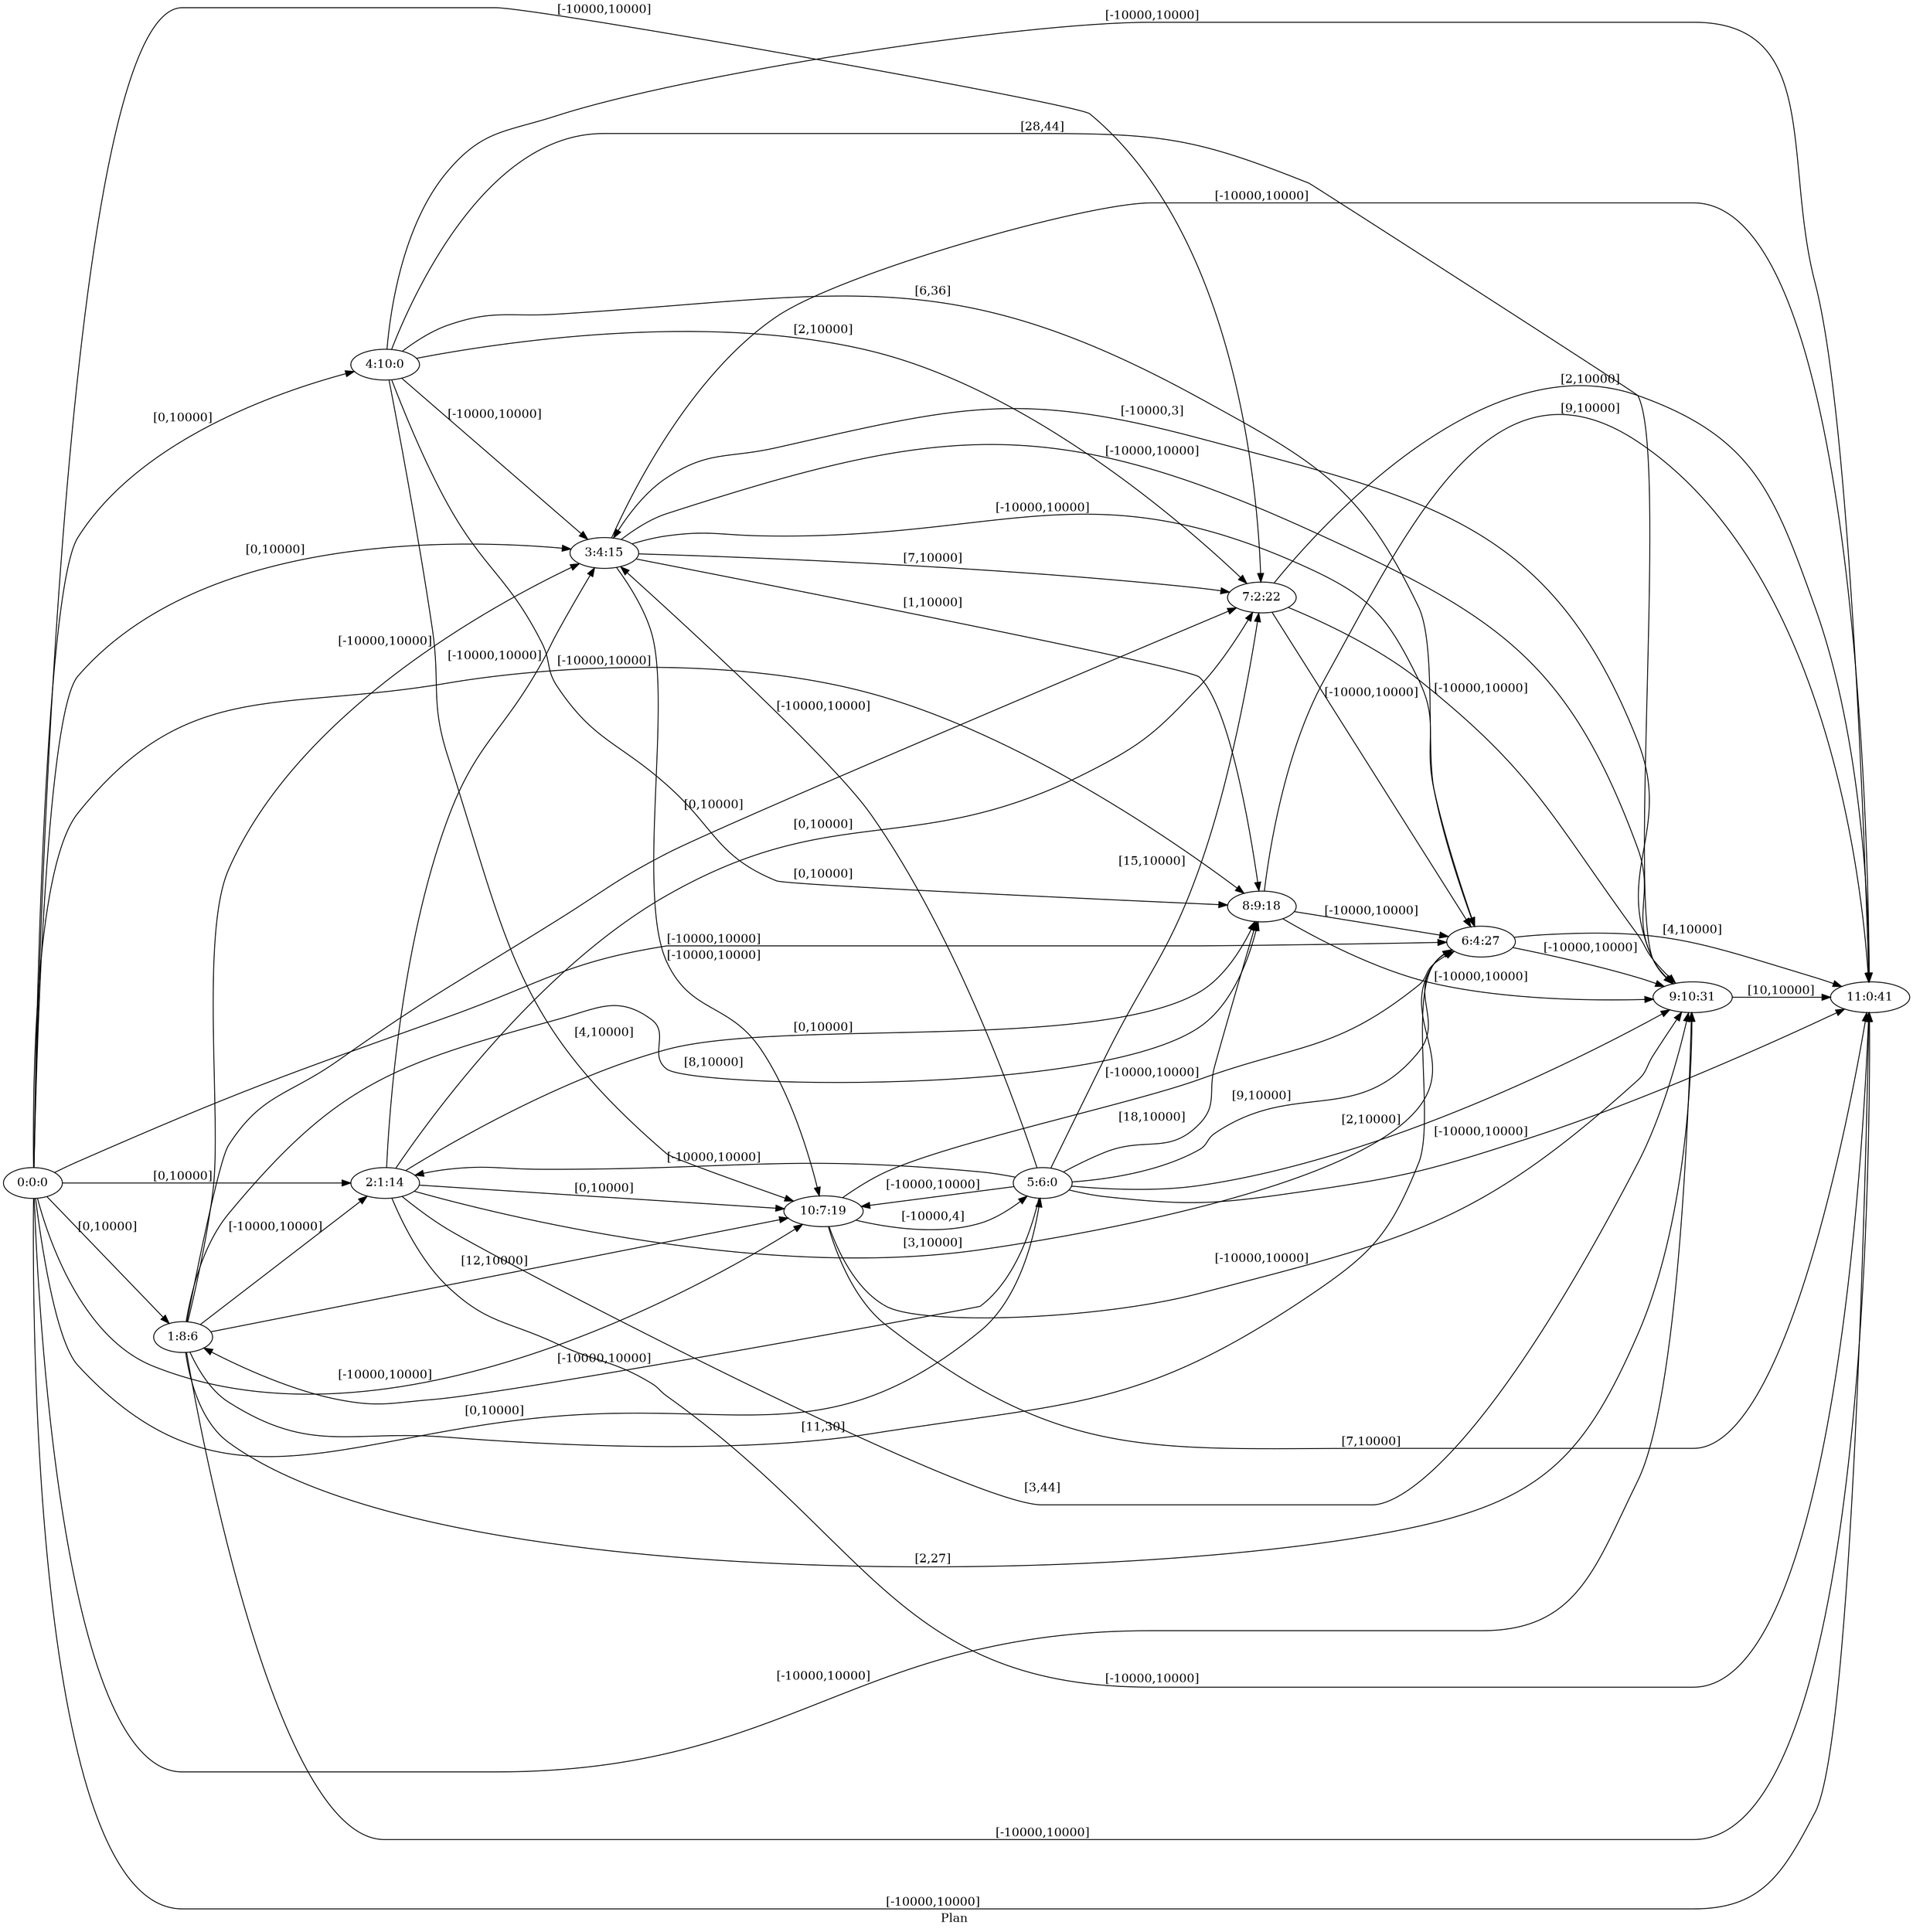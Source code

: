 digraph G {
 rankdir = LR;
 nodesep = .45; 
 size = 30;
label="Plan ";
 fldt = 0.390016;
"0:0:0"->"1:8:6"[ label = "[0,10000]"];
"0:0:0"->"2:1:14"[ label = "[0,10000]"];
"0:0:0"->"3:4:15"[ label = "[0,10000]"];
"0:0:0"->"4:10:0"[ label = "[0,10000]"];
"0:0:0"->"5:6:0"[ label = "[0,10000]"];
"0:0:0"->"6:4:27"[ label = "[-10000,10000]"];
"0:0:0"->"7:2:22"[ label = "[-10000,10000]"];
"0:0:0"->"8:9:18"[ label = "[-10000,10000]"];
"0:0:0"->"9:10:31"[ label = "[-10000,10000]"];
"0:0:0"->"10:7:19"[ label = "[-10000,10000]"];
"0:0:0"->"11:0:41"[ label = "[-10000,10000]"];
"1:8:6"->"2:1:14"[ label = "[-10000,10000]"];
"1:8:6"->"3:4:15"[ label = "[-10000,10000]"];
"1:8:6"->"6:4:27"[ label = "[11,30]"];
"1:8:6"->"7:2:22"[ label = "[0,10000]"];
"1:8:6"->"8:9:18"[ label = "[8,10000]"];
"1:8:6"->"9:10:31"[ label = "[2,27]"];
"1:8:6"->"10:7:19"[ label = "[12,10000]"];
"1:8:6"->"11:0:41"[ label = "[-10000,10000]"];
"2:1:14"->"3:4:15"[ label = "[-10000,10000]"];
"2:1:14"->"6:4:27"[ label = "[3,10000]"];
"2:1:14"->"7:2:22"[ label = "[0,10000]"];
"2:1:14"->"8:9:18"[ label = "[0,10000]"];
"2:1:14"->"9:10:31"[ label = "[3,44]"];
"2:1:14"->"10:7:19"[ label = "[0,10000]"];
"2:1:14"->"11:0:41"[ label = "[-10000,10000]"];
"3:4:15"->"6:4:27"[ label = "[-10000,10000]"];
"3:4:15"->"7:2:22"[ label = "[7,10000]"];
"3:4:15"->"8:9:18"[ label = "[1,10000]"];
"3:4:15"->"9:10:31"[ label = "[-10000,10000]"];
"3:4:15"->"10:7:19"[ label = "[-10000,10000]"];
"3:4:15"->"11:0:41"[ label = "[-10000,10000]"];
"4:10:0"->"3:4:15"[ label = "[-10000,10000]"];
"4:10:0"->"6:4:27"[ label = "[6,36]"];
"4:10:0"->"7:2:22"[ label = "[2,10000]"];
"4:10:0"->"8:9:18"[ label = "[0,10000]"];
"4:10:0"->"9:10:31"[ label = "[28,44]"];
"4:10:0"->"10:7:19"[ label = "[4,10000]"];
"4:10:0"->"11:0:41"[ label = "[-10000,10000]"];
"5:6:0"->"1:8:6"[ label = "[-10000,10000]"];
"5:6:0"->"2:1:14"[ label = "[-10000,10000]"];
"5:6:0"->"3:4:15"[ label = "[-10000,10000]"];
"5:6:0"->"6:4:27"[ label = "[9,10000]"];
"5:6:0"->"7:2:22"[ label = "[15,10000]"];
"5:6:0"->"8:9:18"[ label = "[18,10000]"];
"5:6:0"->"9:10:31"[ label = "[2,10000]"];
"5:6:0"->"10:7:19"[ label = "[-10000,10000]"];
"5:6:0"->"11:0:41"[ label = "[-10000,10000]"];
"6:4:27"->"9:10:31"[ label = "[-10000,10000]"];
"6:4:27"->"11:0:41"[ label = "[4,10000]"];
"7:2:22"->"6:4:27"[ label = "[-10000,10000]"];
"7:2:22"->"9:10:31"[ label = "[-10000,10000]"];
"7:2:22"->"11:0:41"[ label = "[2,10000]"];
"8:9:18"->"6:4:27"[ label = "[-10000,10000]"];
"8:9:18"->"9:10:31"[ label = "[-10000,10000]"];
"8:9:18"->"11:0:41"[ label = "[9,10000]"];
"9:10:31"->"3:4:15"[ label = "[-10000,3]"];
"9:10:31"->"11:0:41"[ label = "[10,10000]"];
"10:7:19"->"5:6:0"[ label = "[-10000,4]"];
"10:7:19"->"6:4:27"[ label = "[-10000,10000]"];
"10:7:19"->"9:10:31"[ label = "[-10000,10000]"];
"10:7:19"->"11:0:41"[ label = "[7,10000]"];
}
